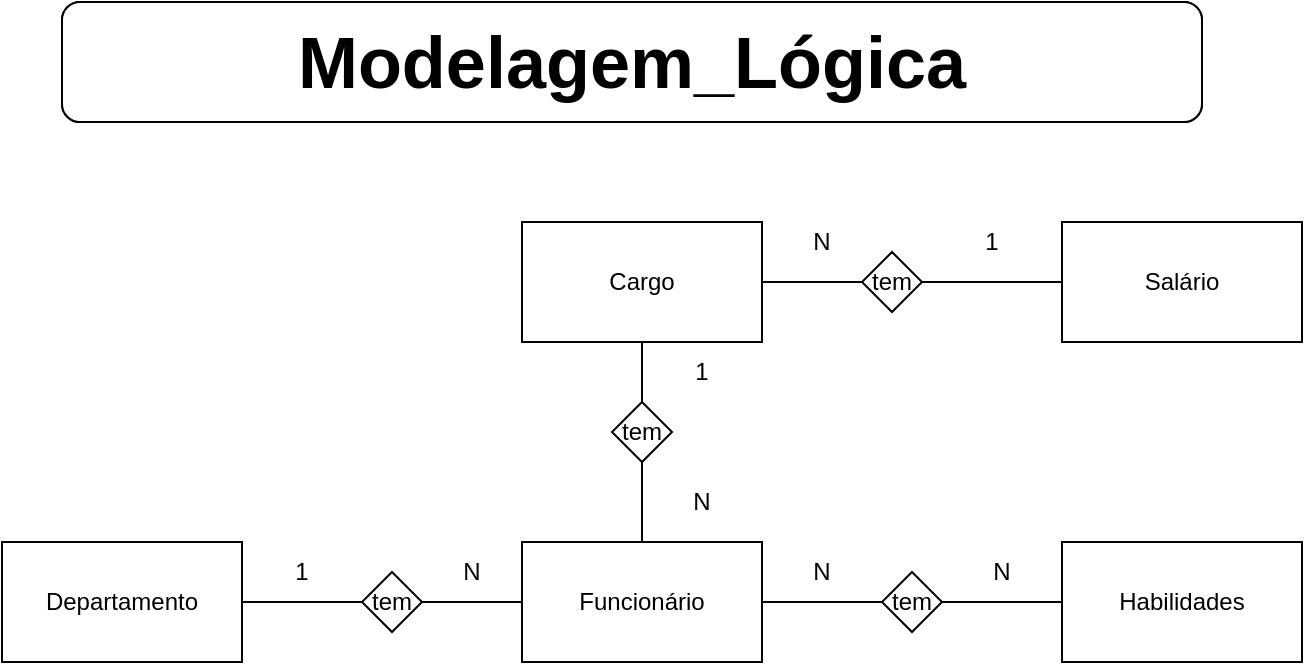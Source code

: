 <mxfile version="11.1.1" type="device"><diagram id="g0L5fOxQA3uVJFoOwtfr" name="Page-1"><mxGraphModel dx="1366" dy="616" grid="1" gridSize="10" guides="1" tooltips="1" connect="1" arrows="1" fold="1" page="1" pageScale="1" pageWidth="827" pageHeight="1169" math="0" shadow="0"><root><mxCell id="0"/><mxCell id="1" parent="0"/><mxCell id="ltpkUx6azhYLmPn8FKEP-1" value="&lt;b&gt;&lt;font style=&quot;font-size: 36px&quot;&gt;Modelagem_Conceitual&lt;/font&gt;&lt;/b&gt;" style="rounded=1;whiteSpace=wrap;html=1;" vertex="1" parent="1"><mxGeometry x="100" y="20" width="570" height="60" as="geometry"/></mxCell><mxCell id="ltpkUx6azhYLmPn8FKEP-2" value="&lt;b&gt;&lt;font style=&quot;font-size: 36px&quot;&gt;Modelagem_Lógica&lt;/font&gt;&lt;/b&gt;" style="rounded=1;whiteSpace=wrap;html=1;" vertex="1" parent="1"><mxGeometry x="100" y="20" width="570" height="60" as="geometry"/></mxCell><mxCell id="ltpkUx6azhYLmPn8FKEP-3" value="Funcionário" style="rounded=0;whiteSpace=wrap;html=1;" vertex="1" parent="1"><mxGeometry x="330" y="290" width="120" height="60" as="geometry"/></mxCell><mxCell id="ltpkUx6azhYLmPn8FKEP-4" value="Habilidades" style="rounded=0;whiteSpace=wrap;html=1;" vertex="1" parent="1"><mxGeometry x="600" y="290" width="120" height="60" as="geometry"/></mxCell><mxCell id="ltpkUx6azhYLmPn8FKEP-5" value="Departamento" style="rounded=0;whiteSpace=wrap;html=1;" vertex="1" parent="1"><mxGeometry x="70" y="290" width="120" height="60" as="geometry"/></mxCell><mxCell id="ltpkUx6azhYLmPn8FKEP-6" value="Salário" style="rounded=0;whiteSpace=wrap;html=1;" vertex="1" parent="1"><mxGeometry x="600" y="130" width="120" height="60" as="geometry"/></mxCell><mxCell id="ltpkUx6azhYLmPn8FKEP-7" value="tem" style="rhombus;whiteSpace=wrap;html=1;" vertex="1" parent="1"><mxGeometry x="250" y="305" width="30" height="30" as="geometry"/></mxCell><mxCell id="ltpkUx6azhYLmPn8FKEP-9" value="tem" style="rhombus;whiteSpace=wrap;html=1;" vertex="1" parent="1"><mxGeometry x="510" y="305" width="30" height="30" as="geometry"/></mxCell><mxCell id="ltpkUx6azhYLmPn8FKEP-10" value="" style="endArrow=none;html=1;entryX=0;entryY=0.5;entryDx=0;entryDy=0;exitX=1;exitY=0.5;exitDx=0;exitDy=0;" edge="1" parent="1" source="ltpkUx6azhYLmPn8FKEP-7" target="ltpkUx6azhYLmPn8FKEP-3"><mxGeometry width="50" height="50" relative="1" as="geometry"><mxPoint x="70" y="675" as="sourcePoint"/><mxPoint x="120" y="625" as="targetPoint"/></mxGeometry></mxCell><mxCell id="ltpkUx6azhYLmPn8FKEP-11" value="" style="endArrow=none;html=1;entryX=0;entryY=0.5;entryDx=0;entryDy=0;exitX=1;exitY=0.5;exitDx=0;exitDy=0;" edge="1" parent="1" source="ltpkUx6azhYLmPn8FKEP-5" target="ltpkUx6azhYLmPn8FKEP-7"><mxGeometry width="50" height="50" relative="1" as="geometry"><mxPoint x="70" y="675" as="sourcePoint"/><mxPoint x="120" y="625" as="targetPoint"/></mxGeometry></mxCell><mxCell id="ltpkUx6azhYLmPn8FKEP-12" value="" style="endArrow=none;html=1;entryX=0;entryY=0.5;entryDx=0;entryDy=0;exitX=1;exitY=0.5;exitDx=0;exitDy=0;" edge="1" parent="1" source="ltpkUx6azhYLmPn8FKEP-3" target="ltpkUx6azhYLmPn8FKEP-9"><mxGeometry width="50" height="50" relative="1" as="geometry"><mxPoint x="70" y="675" as="sourcePoint"/><mxPoint x="120" y="625" as="targetPoint"/></mxGeometry></mxCell><mxCell id="ltpkUx6azhYLmPn8FKEP-13" value="" style="endArrow=none;html=1;entryX=0;entryY=0.5;entryDx=0;entryDy=0;exitX=1;exitY=0.5;exitDx=0;exitDy=0;" edge="1" parent="1" source="ltpkUx6azhYLmPn8FKEP-9" target="ltpkUx6azhYLmPn8FKEP-4"><mxGeometry width="50" height="50" relative="1" as="geometry"><mxPoint x="70" y="675" as="sourcePoint"/><mxPoint x="590" y="320" as="targetPoint"/></mxGeometry></mxCell><mxCell id="ltpkUx6azhYLmPn8FKEP-14" value="" style="endArrow=none;html=1;entryX=0;entryY=0.5;entryDx=0;entryDy=0;exitX=1;exitY=0.5;exitDx=0;exitDy=0;" edge="1" parent="1" source="ltpkUx6azhYLmPn8FKEP-22" target="9xlori0Ljjmvr61p8tY--1"><mxGeometry width="50" height="50" relative="1" as="geometry"><mxPoint x="70" y="575" as="sourcePoint"/><mxPoint x="120" y="525" as="targetPoint"/></mxGeometry></mxCell><mxCell id="ltpkUx6azhYLmPn8FKEP-15" value="" style="endArrow=none;html=1;exitX=0;exitY=0.5;exitDx=0;exitDy=0;entryX=1;entryY=0.5;entryDx=0;entryDy=0;" edge="1" parent="1" source="ltpkUx6azhYLmPn8FKEP-6" target="9xlori0Ljjmvr61p8tY--1"><mxGeometry width="50" height="50" relative="1" as="geometry"><mxPoint x="70" y="575" as="sourcePoint"/><mxPoint x="590" y="130" as="targetPoint"/></mxGeometry></mxCell><mxCell id="ltpkUx6azhYLmPn8FKEP-16" value="1" style="text;html=1;strokeColor=none;fillColor=none;align=center;verticalAlign=middle;whiteSpace=wrap;rounded=0;" vertex="1" parent="1"><mxGeometry x="200" y="295" width="40" height="20" as="geometry"/></mxCell><mxCell id="ltpkUx6azhYLmPn8FKEP-17" value="1" style="text;html=1;strokeColor=none;fillColor=none;align=center;verticalAlign=middle;whiteSpace=wrap;rounded=0;" vertex="1" parent="1"><mxGeometry x="545" y="130" width="40" height="20" as="geometry"/></mxCell><mxCell id="ltpkUx6azhYLmPn8FKEP-19" value="N" style="text;html=1;strokeColor=none;fillColor=none;align=center;verticalAlign=middle;whiteSpace=wrap;rounded=0;" vertex="1" parent="1"><mxGeometry x="550" y="295" width="40" height="20" as="geometry"/></mxCell><mxCell id="ltpkUx6azhYLmPn8FKEP-20" value="N" style="text;html=1;strokeColor=none;fillColor=none;align=center;verticalAlign=middle;whiteSpace=wrap;rounded=0;" vertex="1" parent="1"><mxGeometry x="460" y="130" width="40" height="20" as="geometry"/></mxCell><mxCell id="ltpkUx6azhYLmPn8FKEP-21" value="N" style="text;html=1;strokeColor=none;fillColor=none;align=center;verticalAlign=middle;whiteSpace=wrap;rounded=0;" vertex="1" parent="1"><mxGeometry x="285" y="295" width="40" height="20" as="geometry"/></mxCell><mxCell id="ltpkUx6azhYLmPn8FKEP-22" value="Cargo" style="rounded=0;whiteSpace=wrap;html=1;" vertex="1" parent="1"><mxGeometry x="330" y="130" width="120" height="60" as="geometry"/></mxCell><mxCell id="ltpkUx6azhYLmPn8FKEP-29" value="tem" style="rhombus;whiteSpace=wrap;html=1;" vertex="1" parent="1"><mxGeometry x="375" y="220" width="30" height="30" as="geometry"/></mxCell><mxCell id="ltpkUx6azhYLmPn8FKEP-30" value="" style="endArrow=none;html=1;entryX=0.5;entryY=0;entryDx=0;entryDy=0;exitX=0.5;exitY=1;exitDx=0;exitDy=0;" edge="1" parent="1" source="ltpkUx6azhYLmPn8FKEP-29" target="ltpkUx6azhYLmPn8FKEP-3"><mxGeometry width="50" height="50" relative="1" as="geometry"><mxPoint x="365" y="260" as="sourcePoint"/><mxPoint x="415" y="260" as="targetPoint"/></mxGeometry></mxCell><mxCell id="ltpkUx6azhYLmPn8FKEP-32" value="" style="endArrow=none;html=1;exitX=0.5;exitY=1;exitDx=0;exitDy=0;" edge="1" parent="1" source="ltpkUx6azhYLmPn8FKEP-22"><mxGeometry width="50" height="50" relative="1" as="geometry"><mxPoint x="400" y="260" as="sourcePoint"/><mxPoint x="390" y="220" as="targetPoint"/></mxGeometry></mxCell><mxCell id="ltpkUx6azhYLmPn8FKEP-33" value="N" style="text;html=1;strokeColor=none;fillColor=none;align=center;verticalAlign=middle;whiteSpace=wrap;rounded=0;" vertex="1" parent="1"><mxGeometry x="400" y="260" width="40" height="20" as="geometry"/></mxCell><mxCell id="ltpkUx6azhYLmPn8FKEP-34" value="1" style="text;html=1;strokeColor=none;fillColor=none;align=center;verticalAlign=middle;whiteSpace=wrap;rounded=0;" vertex="1" parent="1"><mxGeometry x="400" y="195" width="40" height="20" as="geometry"/></mxCell><mxCell id="9jtz-1RI_DBYlpnjvoEi-1" value="N" style="text;html=1;strokeColor=none;fillColor=none;align=center;verticalAlign=middle;whiteSpace=wrap;rounded=0;" vertex="1" parent="1"><mxGeometry x="460" y="295" width="40" height="20" as="geometry"/></mxCell><mxCell id="9xlori0Ljjmvr61p8tY--1" value="tem" style="rhombus;whiteSpace=wrap;html=1;" vertex="1" parent="1"><mxGeometry x="500" y="145" width="30" height="30" as="geometry"/></mxCell></root></mxGraphModel></diagram><diagram id="DebjpoKhjac13tqAnej4" name="Page-2"><mxGraphModel dx="1607" dy="725" grid="1" gridSize="10" guides="1" tooltips="1" connect="1" arrows="1" fold="1" page="1" pageScale="1" pageWidth="827" pageHeight="1169" math="0" shadow="0"><root><mxCell id="IjSk6evQLIdclx521t-M-0"/><mxCell id="IjSk6evQLIdclx521t-M-1" parent="IjSk6evQLIdclx521t-M-0"/><mxCell id="IjSk6evQLIdclx521t-M-2" value="&lt;b&gt;&lt;font style=&quot;font-size: 36px&quot;&gt;Modelagem_Lógica&lt;/font&gt;&lt;/b&gt;" style="rounded=1;whiteSpace=wrap;html=1;" vertex="1" parent="IjSk6evQLIdclx521t-M-1"><mxGeometry x="100" y="20" width="570" height="60" as="geometry"/></mxCell><mxCell id="GH54d0H1p3RRGd_vZchd-4" value="Departamentos" style="swimlane;fontStyle=0;childLayout=stackLayout;horizontal=1;startSize=26;fillColor=#e0e0e0;horizontalStack=0;resizeParent=1;resizeParentMax=0;resizeLast=0;collapsible=1;marginBottom=0;swimlaneFillColor=#ffffff;align=center;fontSize=14;" vertex="1" parent="IjSk6evQLIdclx521t-M-1"><mxGeometry x="70" y="281.5" width="170" height="118" as="geometry"/></mxCell><mxCell id="GH54d0H1p3RRGd_vZchd-5" value="IdDepartamento : INT" style="shape=partialRectangle;top=0;left=0;right=0;bottom=1;align=left;verticalAlign=middle;fillColor=none;spacingLeft=34;spacingRight=4;overflow=hidden;rotatable=0;points=[[0,0.5],[1,0.5]];portConstraint=eastwest;dropTarget=0;fontStyle=5;fontSize=12;" vertex="1" parent="GH54d0H1p3RRGd_vZchd-4"><mxGeometry y="26" width="170" height="30" as="geometry"/></mxCell><mxCell id="GH54d0H1p3RRGd_vZchd-6" value="PK" style="shape=partialRectangle;top=0;left=0;bottom=0;fillColor=none;align=left;verticalAlign=middle;spacingLeft=4;spacingRight=4;overflow=hidden;rotatable=0;points=[];portConstraint=eastwest;part=1;fontSize=12;" vertex="1" connectable="0" parent="GH54d0H1p3RRGd_vZchd-5"><mxGeometry width="30" height="30" as="geometry"/></mxCell><mxCell id="GH54d0H1p3RRGd_vZchd-7" value="Nome : STR" style="shape=partialRectangle;top=0;left=0;right=0;bottom=0;align=left;verticalAlign=top;fillColor=none;spacingLeft=34;spacingRight=4;overflow=hidden;rotatable=0;points=[[0,0.5],[1,0.5]];portConstraint=eastwest;dropTarget=0;fontSize=12;" vertex="1" parent="GH54d0H1p3RRGd_vZchd-4"><mxGeometry y="56" width="170" height="26" as="geometry"/></mxCell><mxCell id="GH54d0H1p3RRGd_vZchd-8" value="" style="shape=partialRectangle;top=0;left=0;bottom=0;fillColor=none;align=left;verticalAlign=top;spacingLeft=4;spacingRight=4;overflow=hidden;rotatable=0;points=[];portConstraint=eastwest;part=1;fontSize=12;" vertex="1" connectable="0" parent="GH54d0H1p3RRGd_vZchd-7"><mxGeometry width="30" height="26" as="geometry"/></mxCell><mxCell id="GH54d0H1p3RRGd_vZchd-9" value="QuantidadeFunc : INT" style="shape=partialRectangle;top=0;left=0;right=0;bottom=0;align=left;verticalAlign=top;fillColor=none;spacingLeft=34;spacingRight=4;overflow=hidden;rotatable=0;points=[[0,0.5],[1,0.5]];portConstraint=eastwest;dropTarget=0;fontSize=12;" vertex="1" parent="GH54d0H1p3RRGd_vZchd-4"><mxGeometry y="82" width="170" height="26" as="geometry"/></mxCell><mxCell id="GH54d0H1p3RRGd_vZchd-10" value="" style="shape=partialRectangle;top=0;left=0;bottom=0;fillColor=none;align=left;verticalAlign=top;spacingLeft=4;spacingRight=4;overflow=hidden;rotatable=0;points=[];portConstraint=eastwest;part=1;fontSize=12;" vertex="1" connectable="0" parent="GH54d0H1p3RRGd_vZchd-9"><mxGeometry width="30" height="26" as="geometry"/></mxCell><mxCell id="GH54d0H1p3RRGd_vZchd-13" value="" style="shape=partialRectangle;top=0;left=0;right=0;bottom=0;align=left;verticalAlign=top;fillColor=none;spacingLeft=34;spacingRight=4;overflow=hidden;rotatable=0;points=[[0,0.5],[1,0.5]];portConstraint=eastwest;dropTarget=0;fontSize=12;" vertex="1" parent="GH54d0H1p3RRGd_vZchd-4"><mxGeometry y="108" width="170" height="10" as="geometry"/></mxCell><mxCell id="GH54d0H1p3RRGd_vZchd-14" value="" style="shape=partialRectangle;top=0;left=0;bottom=0;fillColor=none;align=left;verticalAlign=top;spacingLeft=4;spacingRight=4;overflow=hidden;rotatable=0;points=[];portConstraint=eastwest;part=1;fontSize=12;" vertex="1" connectable="0" parent="GH54d0H1p3RRGd_vZchd-13"><mxGeometry width="30" height="10" as="geometry"/></mxCell><mxCell id="YsN6twW8WAKRDgkeO4P9-0" value="Salários" style="swimlane;fontStyle=0;childLayout=stackLayout;horizontal=1;startSize=26;fillColor=#e0e0e0;horizontalStack=0;resizeParent=1;resizeParentMax=0;resizeLast=0;collapsible=1;marginBottom=0;swimlaneFillColor=#ffffff;align=center;fontSize=14;" vertex="1" parent="IjSk6evQLIdclx521t-M-1"><mxGeometry x="65" y="168" width="170" height="92" as="geometry"/></mxCell><mxCell id="YsN6twW8WAKRDgkeO4P9-1" value="IdSalario : INT" style="shape=partialRectangle;top=0;left=0;right=0;bottom=1;align=left;verticalAlign=middle;fillColor=none;spacingLeft=34;spacingRight=4;overflow=hidden;rotatable=0;points=[[0,0.5],[1,0.5]];portConstraint=eastwest;dropTarget=0;fontStyle=5;fontSize=12;" vertex="1" parent="YsN6twW8WAKRDgkeO4P9-0"><mxGeometry y="26" width="170" height="30" as="geometry"/></mxCell><mxCell id="YsN6twW8WAKRDgkeO4P9-2" value="PK" style="shape=partialRectangle;top=0;left=0;bottom=0;fillColor=none;align=left;verticalAlign=middle;spacingLeft=4;spacingRight=4;overflow=hidden;rotatable=0;points=[];portConstraint=eastwest;part=1;fontSize=12;" vertex="1" connectable="0" parent="YsN6twW8WAKRDgkeO4P9-1"><mxGeometry width="30" height="30" as="geometry"/></mxCell><mxCell id="YsN6twW8WAKRDgkeO4P9-3" value="Valor : FLOAT" style="shape=partialRectangle;top=0;left=0;right=0;bottom=0;align=left;verticalAlign=top;fillColor=none;spacingLeft=34;spacingRight=4;overflow=hidden;rotatable=0;points=[[0,0.5],[1,0.5]];portConstraint=eastwest;dropTarget=0;fontSize=12;" vertex="1" parent="YsN6twW8WAKRDgkeO4P9-0"><mxGeometry y="56" width="170" height="26" as="geometry"/></mxCell><mxCell id="YsN6twW8WAKRDgkeO4P9-4" value="" style="shape=partialRectangle;top=0;left=0;bottom=0;fillColor=none;align=left;verticalAlign=top;spacingLeft=4;spacingRight=4;overflow=hidden;rotatable=0;points=[];portConstraint=eastwest;part=1;fontSize=12;" vertex="1" connectable="0" parent="YsN6twW8WAKRDgkeO4P9-3"><mxGeometry width="30" height="26" as="geometry"/></mxCell><mxCell id="YsN6twW8WAKRDgkeO4P9-7" value="" style="shape=partialRectangle;top=0;left=0;right=0;bottom=0;align=left;verticalAlign=top;fillColor=none;spacingLeft=34;spacingRight=4;overflow=hidden;rotatable=0;points=[[0,0.5],[1,0.5]];portConstraint=eastwest;dropTarget=0;fontSize=12;" vertex="1" parent="YsN6twW8WAKRDgkeO4P9-0"><mxGeometry y="82" width="170" height="10" as="geometry"/></mxCell><mxCell id="YsN6twW8WAKRDgkeO4P9-8" value="" style="shape=partialRectangle;top=0;left=0;bottom=0;fillColor=none;align=left;verticalAlign=top;spacingLeft=4;spacingRight=4;overflow=hidden;rotatable=0;points=[];portConstraint=eastwest;part=1;fontSize=12;" vertex="1" connectable="0" parent="YsN6twW8WAKRDgkeO4P9-7"><mxGeometry width="30" height="10" as="geometry"/></mxCell><mxCell id="7Q-UqssFx8Utjdrh4yrg-0" value="Habilidades" style="swimlane;fontStyle=0;childLayout=stackLayout;horizontal=1;startSize=26;fillColor=#e0e0e0;horizontalStack=0;resizeParent=1;resizeParentMax=0;resizeLast=0;collapsible=1;marginBottom=0;swimlaneFillColor=#ffffff;align=center;fontSize=14;" vertex="1" parent="IjSk6evQLIdclx521t-M-1"><mxGeometry x="320" y="450" width="170" height="82" as="geometry"/></mxCell><mxCell id="7Q-UqssFx8Utjdrh4yrg-1" value="IdHabilidade : INT" style="shape=partialRectangle;top=0;left=0;right=0;bottom=1;align=left;verticalAlign=middle;fillColor=none;spacingLeft=34;spacingRight=4;overflow=hidden;rotatable=0;points=[[0,0.5],[1,0.5]];portConstraint=eastwest;dropTarget=0;fontStyle=5;fontSize=12;" vertex="1" parent="7Q-UqssFx8Utjdrh4yrg-0"><mxGeometry y="26" width="170" height="30" as="geometry"/></mxCell><mxCell id="7Q-UqssFx8Utjdrh4yrg-2" value="PK" style="shape=partialRectangle;top=0;left=0;bottom=0;fillColor=none;align=left;verticalAlign=middle;spacingLeft=4;spacingRight=4;overflow=hidden;rotatable=0;points=[];portConstraint=eastwest;part=1;fontSize=12;" vertex="1" connectable="0" parent="7Q-UqssFx8Utjdrh4yrg-1"><mxGeometry width="30" height="30" as="geometry"/></mxCell><mxCell id="7Q-UqssFx8Utjdrh4yrg-3" value="Tipo : STR" style="shape=partialRectangle;top=0;left=0;right=0;bottom=0;align=left;verticalAlign=top;fillColor=none;spacingLeft=34;spacingRight=4;overflow=hidden;rotatable=0;points=[[0,0.5],[1,0.5]];portConstraint=eastwest;dropTarget=0;fontSize=12;" vertex="1" parent="7Q-UqssFx8Utjdrh4yrg-0"><mxGeometry y="56" width="170" height="26" as="geometry"/></mxCell><mxCell id="7Q-UqssFx8Utjdrh4yrg-4" value="" style="shape=partialRectangle;top=0;left=0;bottom=0;fillColor=none;align=left;verticalAlign=top;spacingLeft=4;spacingRight=4;overflow=hidden;rotatable=0;points=[];portConstraint=eastwest;part=1;fontSize=12;" vertex="1" connectable="0" parent="7Q-UqssFx8Utjdrh4yrg-3"><mxGeometry width="30" height="26" as="geometry"/></mxCell><mxCell id="PdzvfcbApx3N-qY0Fcrb-0" value="Funcionários" style="swimlane;fontStyle=0;childLayout=stackLayout;horizontal=1;startSize=26;fillColor=#e0e0e0;horizontalStack=0;resizeParent=1;resizeParentMax=0;resizeLast=0;collapsible=1;marginBottom=0;swimlaneFillColor=#ffffff;align=center;fontSize=14;" vertex="1" parent="IjSk6evQLIdclx521t-M-1"><mxGeometry x="328" y="198" width="170" height="160" as="geometry"/></mxCell><mxCell id="PdzvfcbApx3N-qY0Fcrb-1" value="IdFuncionario :INT" style="shape=partialRectangle;top=0;left=0;right=0;bottom=1;align=left;verticalAlign=middle;fillColor=none;spacingLeft=34;spacingRight=4;overflow=hidden;rotatable=0;points=[[0,0.5],[1,0.5]];portConstraint=eastwest;dropTarget=0;fontStyle=5;fontSize=12;" vertex="1" parent="PdzvfcbApx3N-qY0Fcrb-0"><mxGeometry y="26" width="170" height="30" as="geometry"/></mxCell><mxCell id="PdzvfcbApx3N-qY0Fcrb-2" value="PK" style="shape=partialRectangle;top=0;left=0;bottom=0;fillColor=none;align=left;verticalAlign=middle;spacingLeft=4;spacingRight=4;overflow=hidden;rotatable=0;points=[];portConstraint=eastwest;part=1;fontSize=12;" vertex="1" connectable="0" parent="PdzvfcbApx3N-qY0Fcrb-1"><mxGeometry width="30" height="30" as="geometry"/></mxCell><mxCell id="PdzvfcbApx3N-qY0Fcrb-3" value="Nome : STR" style="shape=partialRectangle;top=0;left=0;right=0;bottom=0;align=left;verticalAlign=top;fillColor=none;spacingLeft=34;spacingRight=4;overflow=hidden;rotatable=0;points=[[0,0.5],[1,0.5]];portConstraint=eastwest;dropTarget=0;fontSize=12;" vertex="1" parent="PdzvfcbApx3N-qY0Fcrb-0"><mxGeometry y="56" width="170" height="26" as="geometry"/></mxCell><mxCell id="PdzvfcbApx3N-qY0Fcrb-4" value="" style="shape=partialRectangle;top=0;left=0;bottom=0;fillColor=none;align=left;verticalAlign=top;spacingLeft=4;spacingRight=4;overflow=hidden;rotatable=0;points=[];portConstraint=eastwest;part=1;fontSize=12;" vertex="1" connectable="0" parent="PdzvfcbApx3N-qY0Fcrb-3"><mxGeometry width="30" height="26" as="geometry"/></mxCell><mxCell id="PdzvfcbApx3N-qY0Fcrb-5" value="IdSalario : INT" style="shape=partialRectangle;top=0;left=0;right=0;bottom=0;align=left;verticalAlign=top;fillColor=none;spacingLeft=34;spacingRight=4;overflow=hidden;rotatable=0;points=[[0,0.5],[1,0.5]];portConstraint=eastwest;dropTarget=0;fontSize=12;" vertex="1" parent="PdzvfcbApx3N-qY0Fcrb-0"><mxGeometry y="82" width="170" height="26" as="geometry"/></mxCell><mxCell id="PdzvfcbApx3N-qY0Fcrb-6" value="FK" style="shape=partialRectangle;top=0;left=0;bottom=0;fillColor=none;align=left;verticalAlign=top;spacingLeft=4;spacingRight=4;overflow=hidden;rotatable=0;points=[];portConstraint=eastwest;part=1;fontSize=12;" vertex="1" connectable="0" parent="PdzvfcbApx3N-qY0Fcrb-5"><mxGeometry width="30" height="26" as="geometry"/></mxCell><mxCell id="PdzvfcbApx3N-qY0Fcrb-9" value="IdDepartamento : INT" style="shape=partialRectangle;top=0;left=0;right=0;bottom=0;align=left;verticalAlign=top;fillColor=none;spacingLeft=34;spacingRight=4;overflow=hidden;rotatable=0;points=[[0,0.5],[1,0.5]];portConstraint=eastwest;dropTarget=0;fontSize=12;" vertex="1" parent="PdzvfcbApx3N-qY0Fcrb-0"><mxGeometry y="108" width="170" height="26" as="geometry"/></mxCell><mxCell id="PdzvfcbApx3N-qY0Fcrb-10" value="FK" style="shape=partialRectangle;top=0;left=0;bottom=0;fillColor=none;align=left;verticalAlign=top;spacingLeft=4;spacingRight=4;overflow=hidden;rotatable=0;points=[];portConstraint=eastwest;part=1;fontSize=12;" vertex="1" connectable="0" parent="PdzvfcbApx3N-qY0Fcrb-9"><mxGeometry width="30" height="26" as="geometry"/></mxCell><mxCell id="5v5aM2Sj9HflONEsckxm-9" value="IdCargo : INT" style="shape=partialRectangle;top=0;left=0;right=0;bottom=0;align=left;verticalAlign=top;fillColor=none;spacingLeft=34;spacingRight=4;overflow=hidden;rotatable=0;points=[[0,0.5],[1,0.5]];portConstraint=eastwest;dropTarget=0;fontSize=12;" vertex="1" parent="PdzvfcbApx3N-qY0Fcrb-0"><mxGeometry y="134" width="170" height="26" as="geometry"/></mxCell><mxCell id="5v5aM2Sj9HflONEsckxm-10" value="FK" style="shape=partialRectangle;top=0;left=0;bottom=0;fillColor=none;align=left;verticalAlign=top;spacingLeft=4;spacingRight=4;overflow=hidden;rotatable=0;points=[];portConstraint=eastwest;part=1;fontSize=12;" vertex="1" connectable="0" parent="5v5aM2Sj9HflONEsckxm-9"><mxGeometry width="30" height="26" as="geometry"/></mxCell><mxCell id="5v5aM2Sj9HflONEsckxm-0" value="Cargo" style="swimlane;fontStyle=0;childLayout=stackLayout;horizontal=1;startSize=26;fillColor=#e0e0e0;horizontalStack=0;resizeParent=1;resizeParentMax=0;resizeLast=0;collapsible=1;marginBottom=0;swimlaneFillColor=#ffffff;align=center;fontSize=14;" vertex="1" parent="IjSk6evQLIdclx521t-M-1"><mxGeometry x="70" y="423" width="170" height="108" as="geometry"/></mxCell><mxCell id="5v5aM2Sj9HflONEsckxm-1" value="IdCargo : INT" style="shape=partialRectangle;top=0;left=0;right=0;bottom=1;align=left;verticalAlign=middle;fillColor=none;spacingLeft=34;spacingRight=4;overflow=hidden;rotatable=0;points=[[0,0.5],[1,0.5]];portConstraint=eastwest;dropTarget=0;fontStyle=5;fontSize=12;" vertex="1" parent="5v5aM2Sj9HflONEsckxm-0"><mxGeometry y="26" width="170" height="30" as="geometry"/></mxCell><mxCell id="5v5aM2Sj9HflONEsckxm-2" value="PK" style="shape=partialRectangle;top=0;left=0;bottom=0;fillColor=none;align=left;verticalAlign=middle;spacingLeft=4;spacingRight=4;overflow=hidden;rotatable=0;points=[];portConstraint=eastwest;part=1;fontSize=12;" vertex="1" connectable="0" parent="5v5aM2Sj9HflONEsckxm-1"><mxGeometry width="30" height="30" as="geometry"/></mxCell><mxCell id="5v5aM2Sj9HflONEsckxm-3" value="Nome : STR" style="shape=partialRectangle;top=0;left=0;right=0;bottom=0;align=left;verticalAlign=top;fillColor=none;spacingLeft=34;spacingRight=4;overflow=hidden;rotatable=0;points=[[0,0.5],[1,0.5]];portConstraint=eastwest;dropTarget=0;fontSize=12;" vertex="1" parent="5v5aM2Sj9HflONEsckxm-0"><mxGeometry y="56" width="170" height="26" as="geometry"/></mxCell><mxCell id="5v5aM2Sj9HflONEsckxm-4" value="" style="shape=partialRectangle;top=0;left=0;bottom=0;fillColor=none;align=left;verticalAlign=top;spacingLeft=4;spacingRight=4;overflow=hidden;rotatable=0;points=[];portConstraint=eastwest;part=1;fontSize=12;" vertex="1" connectable="0" parent="5v5aM2Sj9HflONEsckxm-3"><mxGeometry width="30" height="26" as="geometry"/></mxCell><mxCell id="5v5aM2Sj9HflONEsckxm-7" value="Descrição : STR" style="shape=partialRectangle;top=0;left=0;right=0;bottom=0;align=left;verticalAlign=top;fillColor=none;spacingLeft=34;spacingRight=4;overflow=hidden;rotatable=0;points=[[0,0.5],[1,0.5]];portConstraint=eastwest;dropTarget=0;fontSize=12;" vertex="1" parent="5v5aM2Sj9HflONEsckxm-0"><mxGeometry y="82" width="170" height="26" as="geometry"/></mxCell><mxCell id="5v5aM2Sj9HflONEsckxm-8" value="" style="shape=partialRectangle;top=0;left=0;bottom=0;fillColor=none;align=left;verticalAlign=top;spacingLeft=4;spacingRight=4;overflow=hidden;rotatable=0;points=[];portConstraint=eastwest;part=1;fontSize=12;" vertex="1" connectable="0" parent="5v5aM2Sj9HflONEsckxm-7"><mxGeometry width="30" height="26" as="geometry"/></mxCell><mxCell id="5v5aM2Sj9HflONEsckxm-11" value="Habilidades/Funcionário" style="swimlane;fontStyle=0;childLayout=stackLayout;horizontal=1;startSize=26;fillColor=#e0e0e0;horizontalStack=0;resizeParent=1;resizeParentMax=0;resizeLast=0;collapsible=1;marginBottom=0;swimlaneFillColor=#ffffff;align=center;fontSize=14;" vertex="1" parent="IjSk6evQLIdclx521t-M-1"><mxGeometry x="580" y="291" width="170" height="82" as="geometry"/></mxCell><mxCell id="5v5aM2Sj9HflONEsckxm-14" value="IdFuncionario : INT" style="shape=partialRectangle;top=0;left=0;right=0;bottom=0;align=left;verticalAlign=top;fillColor=none;spacingLeft=34;spacingRight=4;overflow=hidden;rotatable=0;points=[[0,0.5],[1,0.5]];portConstraint=eastwest;dropTarget=0;fontSize=12;" vertex="1" parent="5v5aM2Sj9HflONEsckxm-11"><mxGeometry y="26" width="170" height="26" as="geometry"/></mxCell><mxCell id="5v5aM2Sj9HflONEsckxm-15" value="FK" style="shape=partialRectangle;top=0;left=0;bottom=0;fillColor=none;align=left;verticalAlign=top;spacingLeft=4;spacingRight=4;overflow=hidden;rotatable=0;points=[];portConstraint=eastwest;part=1;fontSize=12;" vertex="1" connectable="0" parent="5v5aM2Sj9HflONEsckxm-14"><mxGeometry width="30" height="26" as="geometry"/></mxCell><mxCell id="5v5aM2Sj9HflONEsckxm-12" value="IdHabilidade : INT" style="shape=partialRectangle;top=0;left=0;right=0;bottom=1;align=left;verticalAlign=middle;fillColor=none;spacingLeft=34;spacingRight=4;overflow=hidden;rotatable=0;points=[[0,0.5],[1,0.5]];portConstraint=eastwest;dropTarget=0;fontStyle=5;fontSize=12;" vertex="1" parent="5v5aM2Sj9HflONEsckxm-11"><mxGeometry y="52" width="170" height="30" as="geometry"/></mxCell><mxCell id="5v5aM2Sj9HflONEsckxm-13" value="FK" style="shape=partialRectangle;top=0;left=0;bottom=0;fillColor=none;align=left;verticalAlign=middle;spacingLeft=4;spacingRight=4;overflow=hidden;rotatable=0;points=[];portConstraint=eastwest;part=1;fontSize=12;" vertex="1" connectable="0" parent="5v5aM2Sj9HflONEsckxm-12"><mxGeometry width="30" height="30" as="geometry"/></mxCell><mxCell id="5v5aM2Sj9HflONEsckxm-18" value="" style="edgeStyle=entityRelationEdgeStyle;fontSize=12;html=1;endArrow=ERoneToMany;entryX=0;entryY=0.5;entryDx=0;entryDy=0;exitX=1.018;exitY=0.733;exitDx=0;exitDy=0;exitPerimeter=0;" edge="1" parent="IjSk6evQLIdclx521t-M-1" source="5v5aM2Sj9HflONEsckxm-1" target="5v5aM2Sj9HflONEsckxm-9"><mxGeometry width="100" height="100" relative="1" as="geometry"><mxPoint x="-60" y="763" as="sourcePoint"/><mxPoint x="40" y="663" as="targetPoint"/></mxGeometry></mxCell><mxCell id="5v5aM2Sj9HflONEsckxm-19" value="" style="edgeStyle=entityRelationEdgeStyle;fontSize=12;html=1;endArrow=ERoneToMany;entryX=0;entryY=0.5;entryDx=0;entryDy=0;" edge="1" parent="IjSk6evQLIdclx521t-M-1" source="GH54d0H1p3RRGd_vZchd-5" target="PdzvfcbApx3N-qY0Fcrb-9"><mxGeometry width="100" height="100" relative="1" as="geometry"><mxPoint x="-60" y="763" as="sourcePoint"/><mxPoint x="40" y="663" as="targetPoint"/></mxGeometry></mxCell><mxCell id="5v5aM2Sj9HflONEsckxm-21" value="" style="edgeStyle=entityRelationEdgeStyle;fontSize=12;html=1;endArrow=ERoneToMany;entryX=0;entryY=0.5;entryDx=0;entryDy=0;exitX=1;exitY=0.5;exitDx=0;exitDy=0;" edge="1" parent="IjSk6evQLIdclx521t-M-1" source="PdzvfcbApx3N-qY0Fcrb-1" target="5v5aM2Sj9HflONEsckxm-14"><mxGeometry width="100" height="100" relative="1" as="geometry"><mxPoint x="70" y="650" as="sourcePoint"/><mxPoint x="170" y="550" as="targetPoint"/></mxGeometry></mxCell><mxCell id="5v5aM2Sj9HflONEsckxm-22" value="" style="edgeStyle=entityRelationEdgeStyle;fontSize=12;html=1;endArrow=ERoneToMany;entryX=0;entryY=0.5;entryDx=0;entryDy=0;exitX=1;exitY=0.5;exitDx=0;exitDy=0;" edge="1" parent="IjSk6evQLIdclx521t-M-1" source="7Q-UqssFx8Utjdrh4yrg-1" target="5v5aM2Sj9HflONEsckxm-12"><mxGeometry width="100" height="100" relative="1" as="geometry"><mxPoint x="810" y="330" as="sourcePoint"/><mxPoint x="800" y="230" as="targetPoint"/></mxGeometry></mxCell></root></mxGraphModel></diagram></mxfile>